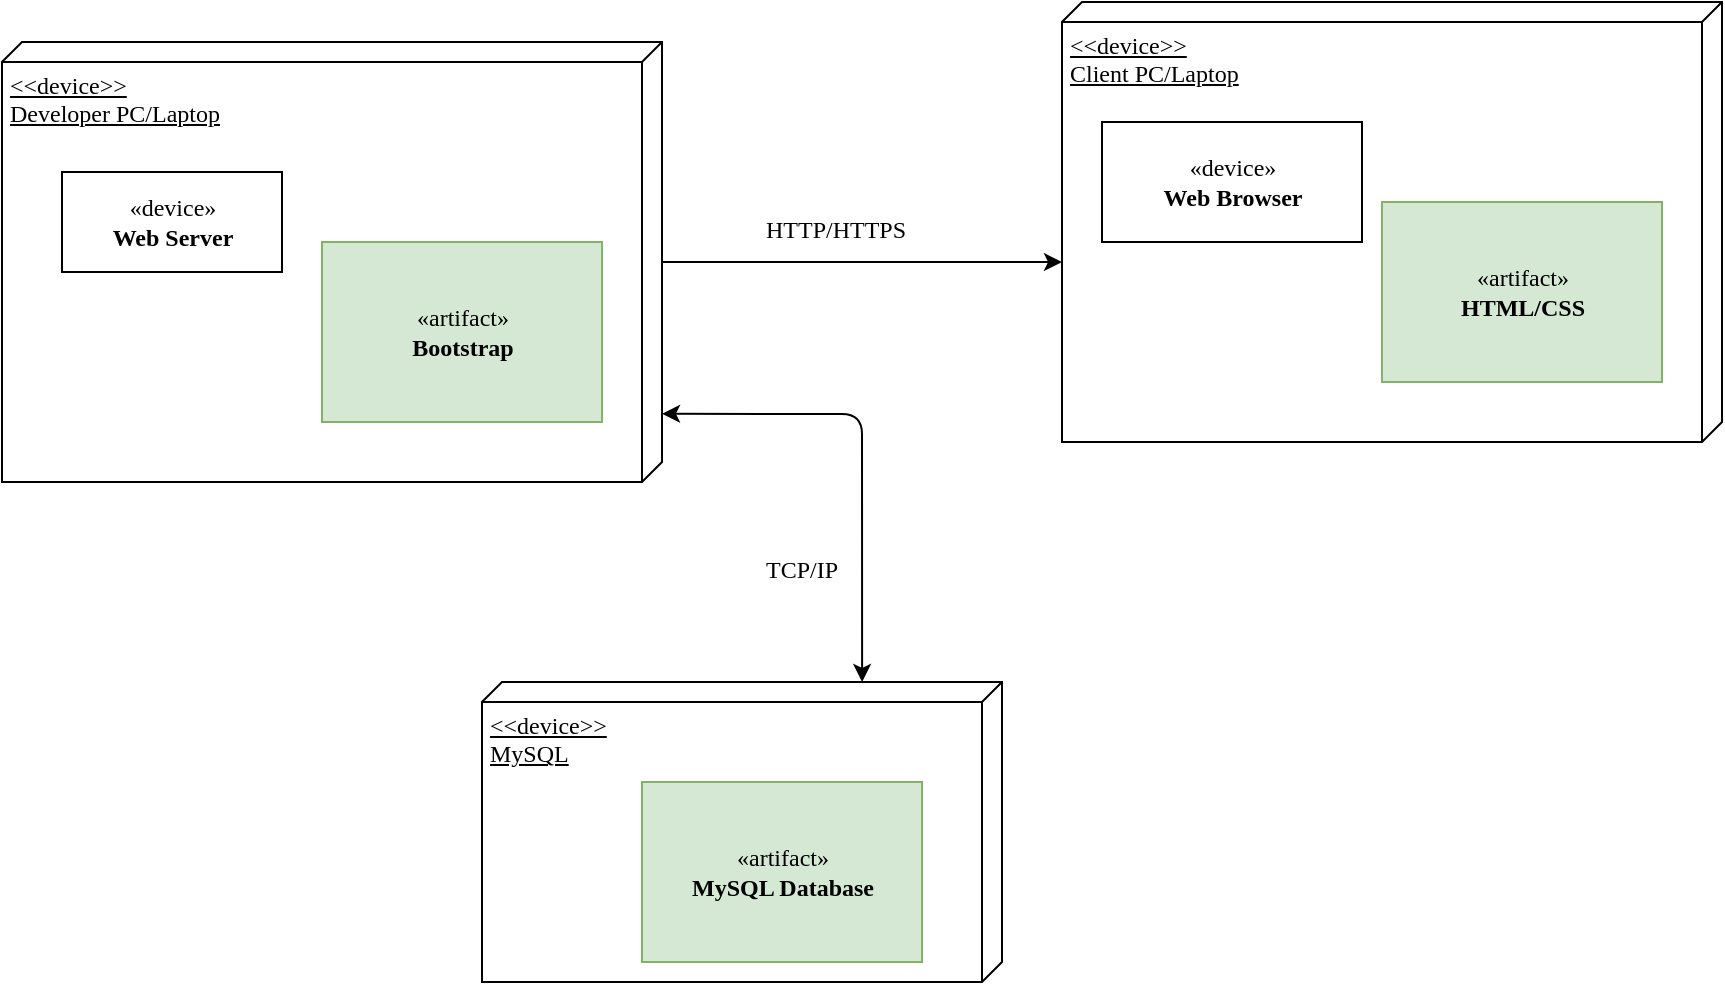 <mxfile version="14.7.10" type="device"><diagram name="Page-1" id="5f0bae14-7c28-e335-631c-24af17079c00"><mxGraphModel dx="1182" dy="732" grid="1" gridSize="10" guides="1" tooltips="1" connect="1" arrows="1" fold="1" page="1" pageScale="1" pageWidth="1100" pageHeight="850" background="none" math="0" shadow="0"><root><mxCell id="0"/><mxCell id="1" parent="0"/><mxCell id="39150e848f15840c-1" value="&amp;lt;&amp;lt;device&amp;gt;&amp;gt;&lt;br&gt;Developer PC/Laptop" style="verticalAlign=top;align=left;spacingTop=8;spacingLeft=2;spacingRight=12;shape=cube;size=10;direction=south;fontStyle=4;html=1;rounded=0;shadow=0;comic=0;labelBackgroundColor=none;strokeWidth=1;fontFamily=Verdana;fontSize=12" parent="1" vertex="1"><mxGeometry x="130" y="90" width="330" height="220" as="geometry"/></mxCell><mxCell id="39150e848f15840c-2" value="&amp;lt;&amp;lt;device&amp;gt;&amp;gt;&lt;br&gt;Client PC/Laptop" style="verticalAlign=top;align=left;spacingTop=8;spacingLeft=2;spacingRight=12;shape=cube;size=10;direction=south;fontStyle=4;html=1;rounded=0;shadow=0;comic=0;labelBackgroundColor=none;strokeWidth=1;fontFamily=Verdana;fontSize=12" parent="1" vertex="1"><mxGeometry x="660" y="70" width="330" height="220" as="geometry"/></mxCell><mxCell id="39150e848f15840c-3" value="&amp;lt;&amp;lt;device&amp;gt;&amp;gt;&lt;br&gt;MySQL" style="verticalAlign=top;align=left;spacingTop=8;spacingLeft=2;spacingRight=12;shape=cube;size=10;direction=south;fontStyle=4;html=1;rounded=0;shadow=0;comic=0;labelBackgroundColor=none;strokeWidth=1;fontFamily=Verdana;fontSize=12" parent="1" vertex="1"><mxGeometry x="370" y="410" width="260" height="150" as="geometry"/></mxCell><mxCell id="39150e848f15840c-4" value="«device»&lt;br&gt;&lt;b&gt;Web Server&lt;/b&gt;" style="html=1;rounded=0;shadow=0;comic=0;labelBackgroundColor=none;strokeWidth=1;fontFamily=Verdana;fontSize=12;align=center;" parent="1" vertex="1"><mxGeometry x="160" y="155" width="110" height="50" as="geometry"/></mxCell><mxCell id="39150e848f15840c-8" value="«device»&lt;br&gt;&lt;b&gt;Web Browser&lt;/b&gt;" style="html=1;rounded=0;shadow=0;comic=0;labelBackgroundColor=none;strokeWidth=1;fontFamily=Verdana;fontSize=12;align=center;" parent="1" vertex="1"><mxGeometry x="680" y="130" width="130" height="60" as="geometry"/></mxCell><mxCell id="M0JYmGeeIxrcbhr4tiii-3" value="«artifact»&lt;br&gt;&lt;b&gt;Bootstrap&lt;/b&gt;" style="html=1;rounded=0;shadow=0;comic=0;labelBackgroundColor=none;strokeWidth=1;fontFamily=Verdana;fontSize=12;align=center;fillColor=#d5e8d4;strokeColor=#82b366;" vertex="1" parent="1"><mxGeometry x="290" y="190" width="140" height="90" as="geometry"/></mxCell><mxCell id="M0JYmGeeIxrcbhr4tiii-5" value="«artifact»&lt;br&gt;&lt;b&gt;HTML/CSS&lt;/b&gt;" style="html=1;rounded=0;shadow=0;comic=0;labelBackgroundColor=none;strokeWidth=1;fontFamily=Verdana;fontSize=12;align=center;fillColor=#d5e8d4;strokeColor=#82b366;" vertex="1" parent="1"><mxGeometry x="820" y="170" width="140" height="90" as="geometry"/></mxCell><mxCell id="M0JYmGeeIxrcbhr4tiii-6" value="«artifact»&lt;br&gt;&lt;b&gt;MySQL Database&lt;/b&gt;" style="html=1;rounded=0;shadow=0;comic=0;labelBackgroundColor=none;strokeWidth=1;fontFamily=Verdana;fontSize=12;align=center;fillColor=#d5e8d4;strokeColor=#82b366;" vertex="1" parent="1"><mxGeometry x="450" y="460" width="140" height="90" as="geometry"/></mxCell><mxCell id="M0JYmGeeIxrcbhr4tiii-7" value="" style="endArrow=classic;startArrow=classic;html=1;entryX=0.845;entryY=0;entryDx=0;entryDy=0;entryPerimeter=0;exitX=0;exitY=0.269;exitDx=0;exitDy=0;exitPerimeter=0;" edge="1" parent="1" source="39150e848f15840c-3" target="39150e848f15840c-1"><mxGeometry width="50" height="50" relative="1" as="geometry"><mxPoint x="520" y="400" as="sourcePoint"/><mxPoint x="570" y="350" as="targetPoint"/><Array as="points"><mxPoint x="560" y="276"/></Array></mxGeometry></mxCell><mxCell id="M0JYmGeeIxrcbhr4tiii-8" value="" style="endArrow=classic;html=1;entryX=0.591;entryY=1;entryDx=0;entryDy=0;entryPerimeter=0;" edge="1" parent="1" target="39150e848f15840c-2"><mxGeometry width="50" height="50" relative="1" as="geometry"><mxPoint x="460" y="200" as="sourcePoint"/><mxPoint x="510" y="150" as="targetPoint"/></mxGeometry></mxCell><mxCell id="M0JYmGeeIxrcbhr4tiii-9" value="&lt;span style=&quot;font-family: &amp;#34;verdana&amp;#34;&quot;&gt;HTTP/HTTPS&lt;/span&gt;" style="text;whiteSpace=wrap;html=1;" vertex="1" parent="1"><mxGeometry x="510" y="170" width="100" height="30" as="geometry"/></mxCell><mxCell id="M0JYmGeeIxrcbhr4tiii-10" value="&lt;span style=&quot;font-family: &amp;#34;verdana&amp;#34;&quot;&gt;TCP/IP&lt;/span&gt;" style="text;whiteSpace=wrap;html=1;" vertex="1" parent="1"><mxGeometry x="510" y="340" width="60" height="30" as="geometry"/></mxCell></root></mxGraphModel></diagram></mxfile>